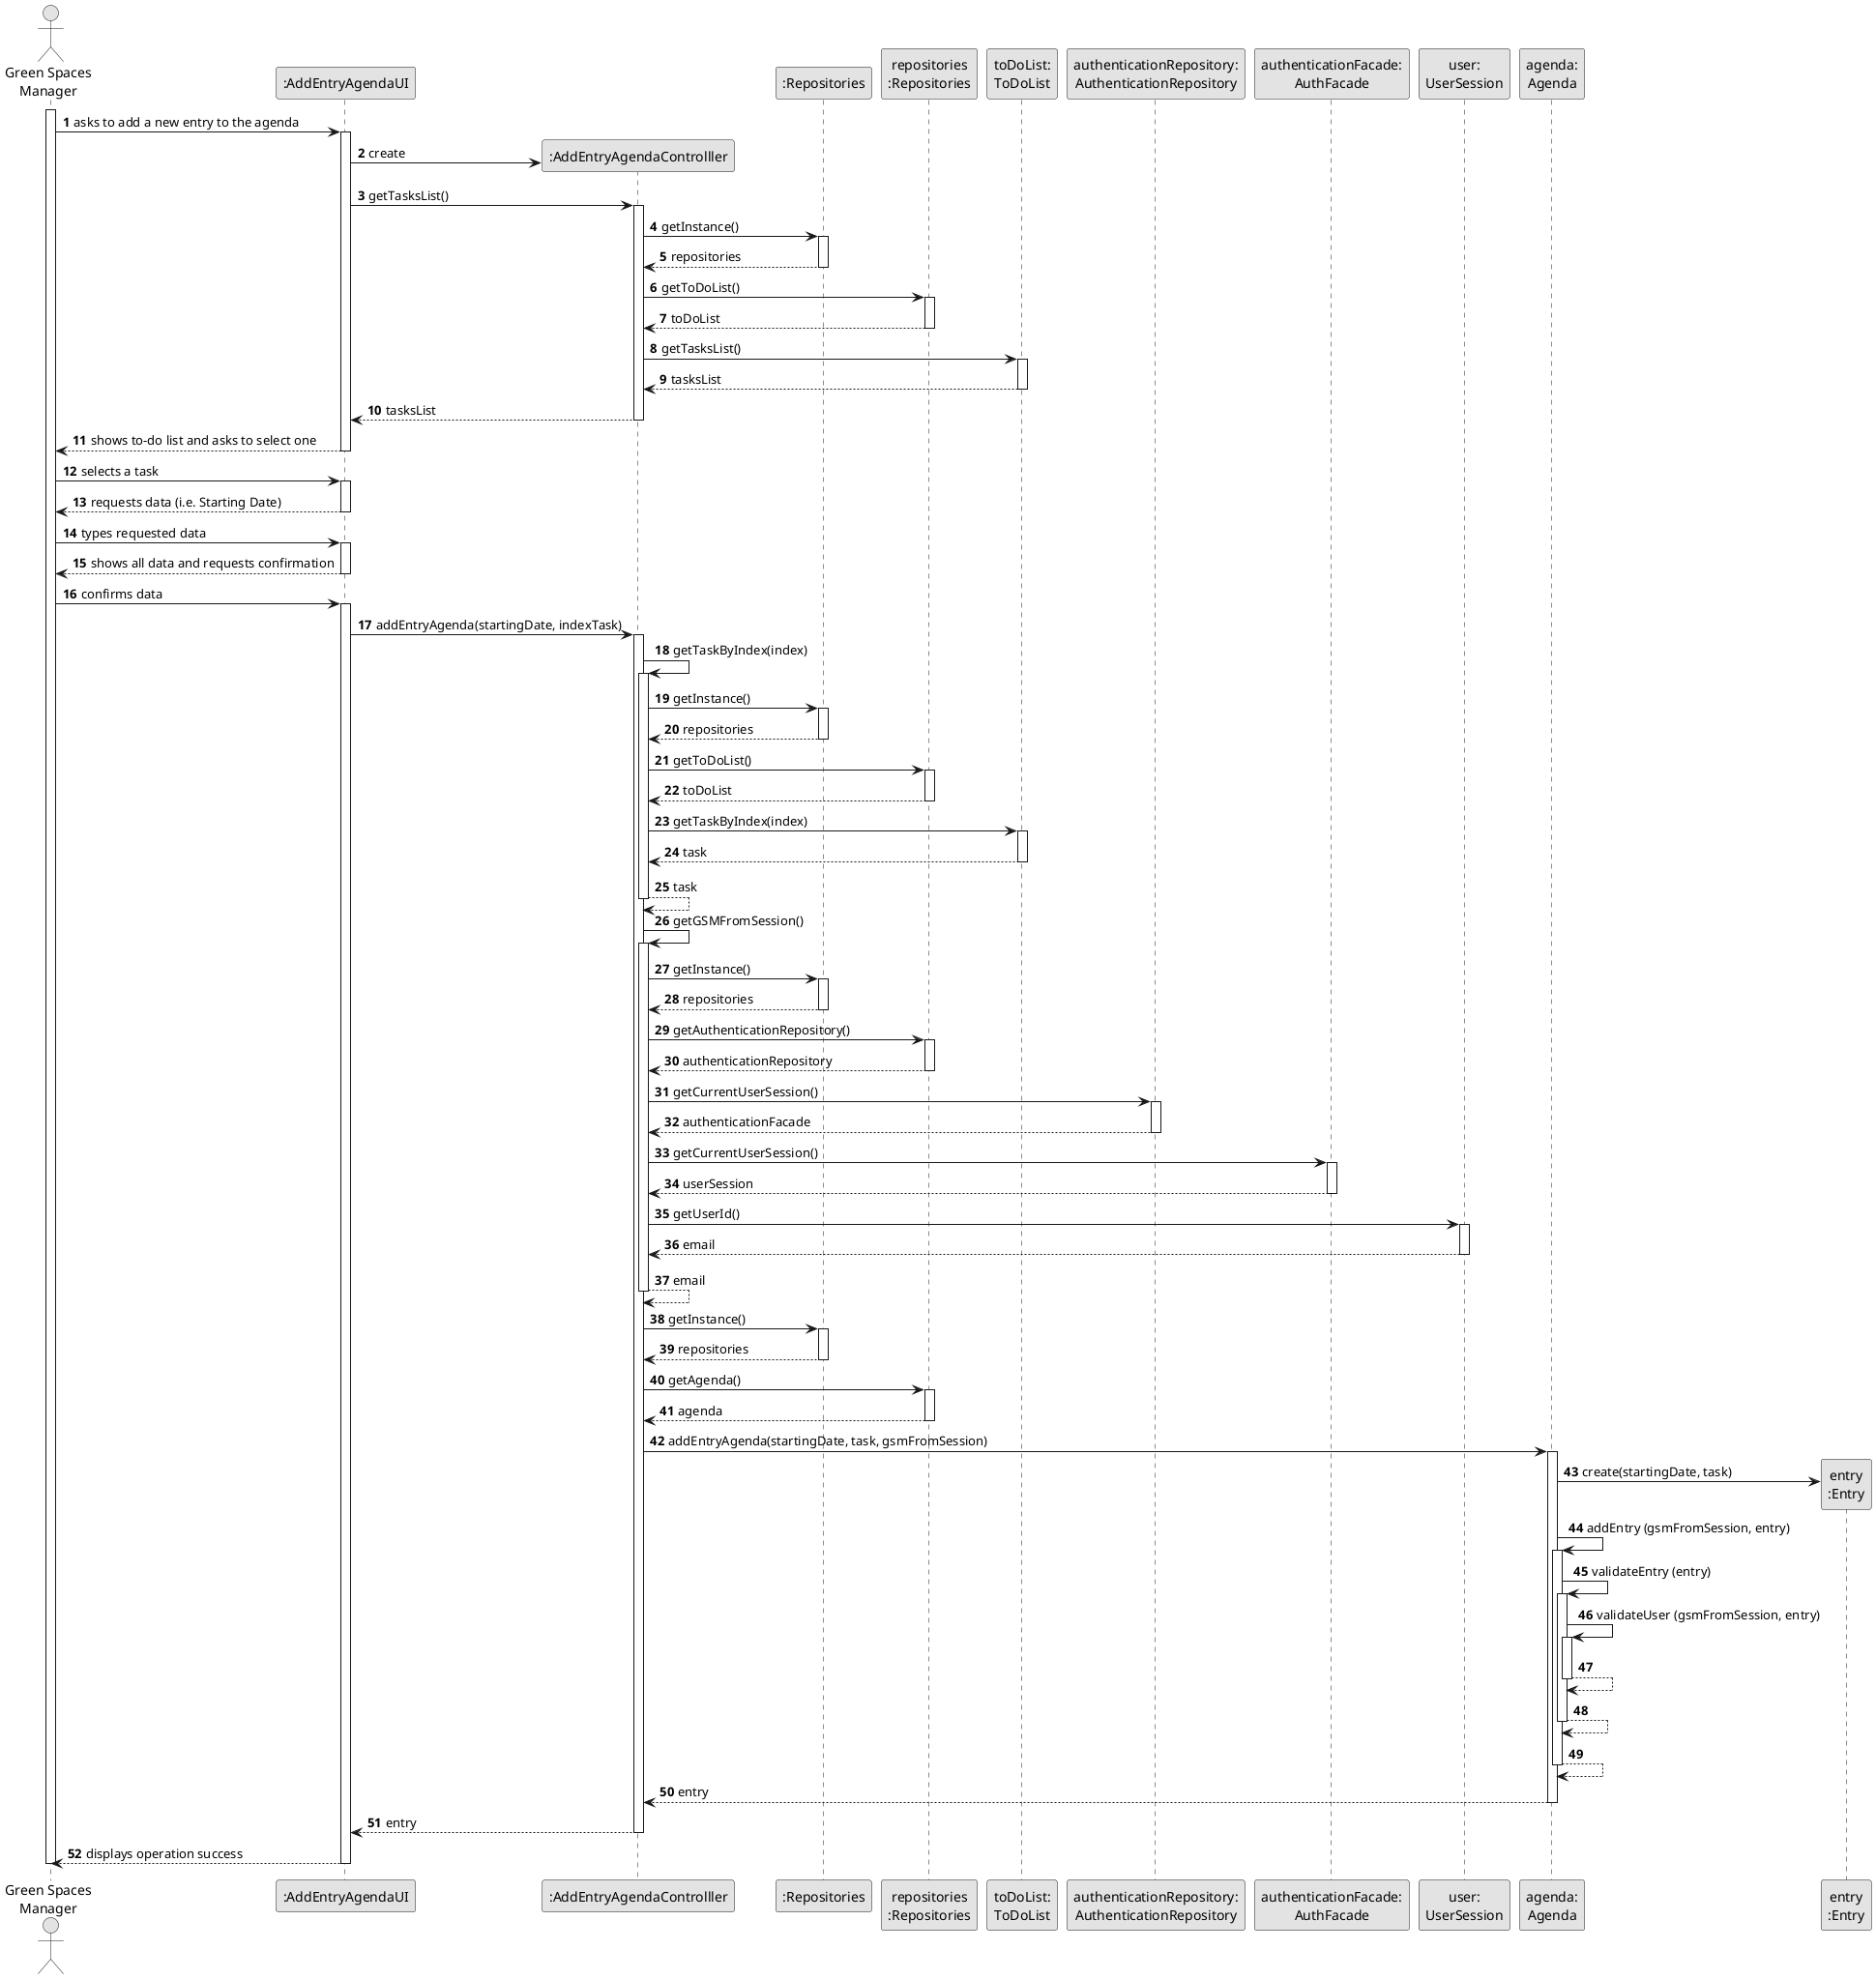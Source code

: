 @startuml
skinparam monochrome true
skinparam packageStyle rectangle
skinparam shadowing false

autonumber

'hide footbox
actor "Green Spaces\nManager" as GSM
participant ":AddEntryAgendaUI" as UI
participant ":AddEntryAgendaControlller" as CTRL
participant ":Repositories" as REP
participant "repositories\n:Repositories" as REPS
participant "toDoList:\nToDoList" as toDoList
participant "authenticationRepository:\nAuthenticationRepository" as authentication
participant "authenticationFacade:\nAuthFacade" as authFacade
participant "user:\nUserSession" as user
participant "agenda:\nAgenda" as agenda
participant "entry\n:Entry" as ENTRY

activate GSM

    GSM -> UI : asks to add a new entry to the agenda
    activate UI

        UI -> CTRL** : create

        UI -> CTRL : getTasksList()
        activate CTRL

            CTRL -> REP : getInstance()
            activate REP

            REP --> CTRL: repositories
            deactivate REP

            CTRL -> REPS : getToDoList()
            activate REPS

            REPS --> CTRL: toDoList
            deactivate REPS

            CTRL -> toDoList: getTasksList()
            activate toDoList

            toDoList --> CTRL : tasksList
            deactivate toDoList

            CTRL --> UI : tasksList
            deactivate CTRL

    UI --> GSM : shows to-do list and asks to select one
    deactivate UI

    GSM -> UI : selects a task
    activate UI

    UI --> GSM : requests data (i.e. Starting Date)
    deactivate UI

    GSM -> UI : types requested data
    activate UI

    UI --> GSM : shows all data and requests confirmation
    deactivate UI

    GSM -> UI : confirms data
    activate UI

        UI -> CTRL: addEntryAgenda(startingDate, indexTask)
        activate CTRL

            CTRL -> CTRL: getTaskByIndex(index)
            activate CTRL

            CTRL -> REP: getInstance()
            activate REP

            REP --> CTRL: repositories
            deactivate REP

            CTRL -> REPS: getToDoList()
            activate REPS

            REPS --> CTRL: toDoList
            deactivate REPS

            CTRL -> toDoList: getTaskByIndex(index)
            activate toDoList

            toDoList --> CTRL: task
            deactivate toDoList

            CTRL --> CTRL: task
            deactivate CTRL

            CTRL -> CTRL: getGSMFromSession()
            activate CTRL

            CTRL -> REP: getInstance()
            activate REP

            REP --> CTRL: repositories
            deactivate REP

            CTRL -> REPS: getAuthenticationRepository()
            activate REPS

            REPS --> CTRL: authenticationRepository
            deactivate REPS

            CTRL -> authentication: getCurrentUserSession()
            activate authentication

            authentication --> CTRL: authenticationFacade
            deactivate authentication

            CTRL -> authFacade: getCurrentUserSession()
            activate authFacade

            authFacade --> CTRL: userSession
            deactivate authFacade

            CTRL -> user: getUserId()
            activate user

            user --> CTRL: email
            deactivate user

            CTRL --> CTRL: email
            deactivate CTRL

            CTRL -> REP: getInstance()
            activate REP

            REP --> CTRL: repositories
            deactivate REP

            CTRL -> REPS: getAgenda()
            activate REPS

            REPS --> CTRL: agenda
            deactivate REPS

            CTRL -> agenda: addEntryAgenda(startingDate, task, gsmFromSession)
            activate agenda

                agenda -> ENTRY** : create(startingDate, task)

                agenda -> agenda: addEntry (gsmFromSession, entry)
                activate agenda

                agenda -> agenda: validateEntry (entry)
                activate agenda

                agenda -> agenda: validateUser (gsmFromSession, entry)
                activate agenda

                agenda --> agenda
                deactivate agenda

                agenda --> agenda
                deactivate agenda

                agenda --> agenda
                deactivate agenda

            agenda --> CTRL: entry
            deactivate agenda

        CTRL --> UI: entry
        deactivate CTRL

    UI --> GSM: displays operation success
    deactivate UI

deactivate GSM

@enduml